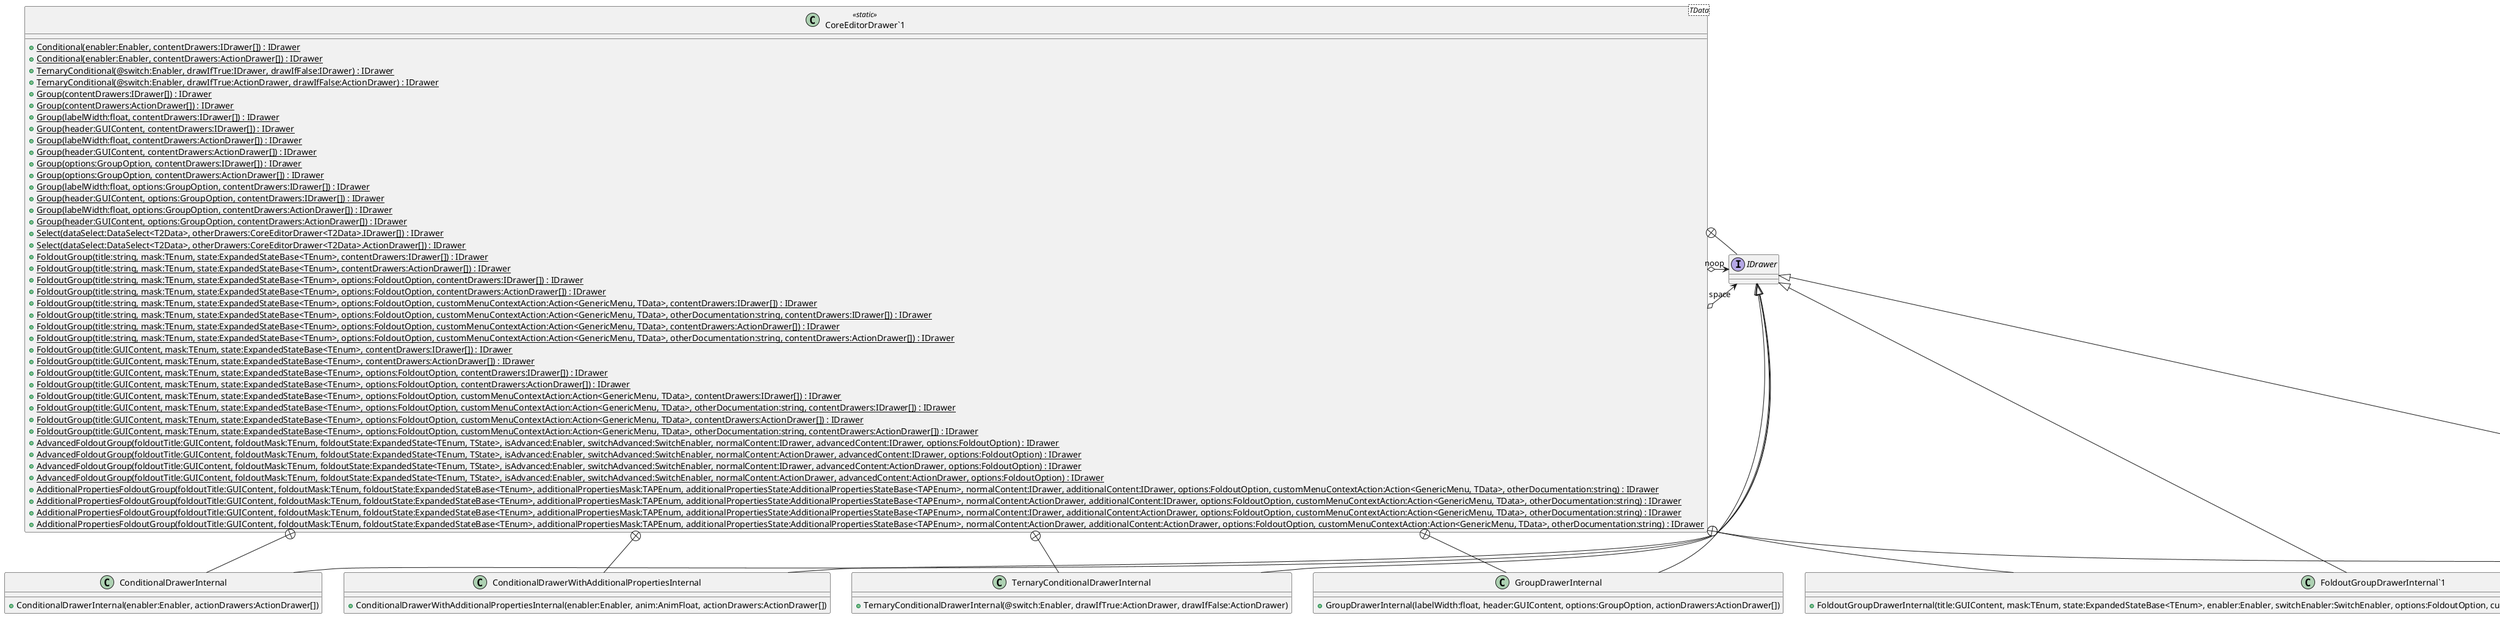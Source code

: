 @startuml
enum FoldoutOption {
    None= 0,
    Indent= 1 << 0,
    Boxed= 1 << 2,
    SubFoldout= 1 << 3,
    NoSpaceAtEnd= 1 << 4,
    TitleHeader= 1 << 5,
}
enum GroupOption {
    None= 0,
    Indent= 1 << 0,
}
class "CoreEditorDrawer`1"<TData> <<static>> {
    + {static} Conditional(enabler:Enabler, contentDrawers:IDrawer[]) : IDrawer
    + {static} Conditional(enabler:Enabler, contentDrawers:ActionDrawer[]) : IDrawer
    + {static} TernaryConditional(@switch:Enabler, drawIfTrue:IDrawer, drawIfFalse:IDrawer) : IDrawer
    + {static} TernaryConditional(@switch:Enabler, drawIfTrue:ActionDrawer, drawIfFalse:ActionDrawer) : IDrawer
    + {static} Group(contentDrawers:IDrawer[]) : IDrawer
    + {static} Group(contentDrawers:ActionDrawer[]) : IDrawer
    + {static} Group(labelWidth:float, contentDrawers:IDrawer[]) : IDrawer
    + {static} Group(header:GUIContent, contentDrawers:IDrawer[]) : IDrawer
    + {static} Group(labelWidth:float, contentDrawers:ActionDrawer[]) : IDrawer
    + {static} Group(header:GUIContent, contentDrawers:ActionDrawer[]) : IDrawer
    + {static} Group(options:GroupOption, contentDrawers:IDrawer[]) : IDrawer
    + {static} Group(options:GroupOption, contentDrawers:ActionDrawer[]) : IDrawer
    + {static} Group(labelWidth:float, options:GroupOption, contentDrawers:IDrawer[]) : IDrawer
    + {static} Group(header:GUIContent, options:GroupOption, contentDrawers:IDrawer[]) : IDrawer
    + {static} Group(labelWidth:float, options:GroupOption, contentDrawers:ActionDrawer[]) : IDrawer
    + {static} Group(header:GUIContent, options:GroupOption, contentDrawers:ActionDrawer[]) : IDrawer
    + {static} Select(dataSelect:DataSelect<T2Data>, otherDrawers:CoreEditorDrawer<T2Data>.IDrawer[]) : IDrawer
    + {static} Select(dataSelect:DataSelect<T2Data>, otherDrawers:CoreEditorDrawer<T2Data>.ActionDrawer[]) : IDrawer
    + {static} FoldoutGroup(title:string, mask:TEnum, state:ExpandedStateBase<TEnum>, contentDrawers:IDrawer[]) : IDrawer
    + {static} FoldoutGroup(title:string, mask:TEnum, state:ExpandedStateBase<TEnum>, contentDrawers:ActionDrawer[]) : IDrawer
    + {static} FoldoutGroup(title:string, mask:TEnum, state:ExpandedStateBase<TEnum>, options:FoldoutOption, contentDrawers:IDrawer[]) : IDrawer
    + {static} FoldoutGroup(title:string, mask:TEnum, state:ExpandedStateBase<TEnum>, options:FoldoutOption, contentDrawers:ActionDrawer[]) : IDrawer
    + {static} FoldoutGroup(title:string, mask:TEnum, state:ExpandedStateBase<TEnum>, options:FoldoutOption, customMenuContextAction:Action<GenericMenu, TData>, contentDrawers:IDrawer[]) : IDrawer
    + {static} FoldoutGroup(title:string, mask:TEnum, state:ExpandedStateBase<TEnum>, options:FoldoutOption, customMenuContextAction:Action<GenericMenu, TData>, otherDocumentation:string, contentDrawers:IDrawer[]) : IDrawer
    + {static} FoldoutGroup(title:string, mask:TEnum, state:ExpandedStateBase<TEnum>, options:FoldoutOption, customMenuContextAction:Action<GenericMenu, TData>, contentDrawers:ActionDrawer[]) : IDrawer
    + {static} FoldoutGroup(title:string, mask:TEnum, state:ExpandedStateBase<TEnum>, options:FoldoutOption, customMenuContextAction:Action<GenericMenu, TData>, otherDocumentation:string, contentDrawers:ActionDrawer[]) : IDrawer
    + {static} FoldoutGroup(title:GUIContent, mask:TEnum, state:ExpandedStateBase<TEnum>, contentDrawers:IDrawer[]) : IDrawer
    + {static} FoldoutGroup(title:GUIContent, mask:TEnum, state:ExpandedStateBase<TEnum>, contentDrawers:ActionDrawer[]) : IDrawer
    + {static} FoldoutGroup(title:GUIContent, mask:TEnum, state:ExpandedStateBase<TEnum>, options:FoldoutOption, contentDrawers:IDrawer[]) : IDrawer
    + {static} FoldoutGroup(title:GUIContent, mask:TEnum, state:ExpandedStateBase<TEnum>, options:FoldoutOption, contentDrawers:ActionDrawer[]) : IDrawer
    + {static} FoldoutGroup(title:GUIContent, mask:TEnum, state:ExpandedStateBase<TEnum>, options:FoldoutOption, customMenuContextAction:Action<GenericMenu, TData>, contentDrawers:IDrawer[]) : IDrawer
    + {static} FoldoutGroup(title:GUIContent, mask:TEnum, state:ExpandedStateBase<TEnum>, options:FoldoutOption, customMenuContextAction:Action<GenericMenu, TData>, otherDocumentation:string, contentDrawers:IDrawer[]) : IDrawer
    + {static} FoldoutGroup(title:GUIContent, mask:TEnum, state:ExpandedStateBase<TEnum>, options:FoldoutOption, customMenuContextAction:Action<GenericMenu, TData>, contentDrawers:ActionDrawer[]) : IDrawer
    + {static} FoldoutGroup(title:GUIContent, mask:TEnum, state:ExpandedStateBase<TEnum>, options:FoldoutOption, customMenuContextAction:Action<GenericMenu, TData>, otherDocumentation:string, contentDrawers:ActionDrawer[]) : IDrawer
    + {static} AdvancedFoldoutGroup(foldoutTitle:GUIContent, foldoutMask:TEnum, foldoutState:ExpandedState<TEnum, TState>, isAdvanced:Enabler, switchAdvanced:SwitchEnabler, normalContent:IDrawer, advancedContent:IDrawer, options:FoldoutOption) : IDrawer
    + {static} AdvancedFoldoutGroup(foldoutTitle:GUIContent, foldoutMask:TEnum, foldoutState:ExpandedState<TEnum, TState>, isAdvanced:Enabler, switchAdvanced:SwitchEnabler, normalContent:ActionDrawer, advancedContent:IDrawer, options:FoldoutOption) : IDrawer
    + {static} AdvancedFoldoutGroup(foldoutTitle:GUIContent, foldoutMask:TEnum, foldoutState:ExpandedState<TEnum, TState>, isAdvanced:Enabler, switchAdvanced:SwitchEnabler, normalContent:IDrawer, advancedContent:ActionDrawer, options:FoldoutOption) : IDrawer
    + {static} AdvancedFoldoutGroup(foldoutTitle:GUIContent, foldoutMask:TEnum, foldoutState:ExpandedState<TEnum, TState>, isAdvanced:Enabler, switchAdvanced:SwitchEnabler, normalContent:ActionDrawer, advancedContent:ActionDrawer, options:FoldoutOption) : IDrawer
    + {static} AdditionalPropertiesFoldoutGroup(foldoutTitle:GUIContent, foldoutMask:TEnum, foldoutState:ExpandedStateBase<TEnum>, additionalPropertiesMask:TAPEnum, additionalPropertiesState:AdditionalPropertiesStateBase<TAPEnum>, normalContent:IDrawer, additionalContent:IDrawer, options:FoldoutOption, customMenuContextAction:Action<GenericMenu, TData>, otherDocumentation:string) : IDrawer
    + {static} AdditionalPropertiesFoldoutGroup(foldoutTitle:GUIContent, foldoutMask:TEnum, foldoutState:ExpandedStateBase<TEnum>, additionalPropertiesMask:TAPEnum, additionalPropertiesState:AdditionalPropertiesStateBase<TAPEnum>, normalContent:ActionDrawer, additionalContent:IDrawer, options:FoldoutOption, customMenuContextAction:Action<GenericMenu, TData>, otherDocumentation:string) : IDrawer
    + {static} AdditionalPropertiesFoldoutGroup(foldoutTitle:GUIContent, foldoutMask:TEnum, foldoutState:ExpandedStateBase<TEnum>, additionalPropertiesMask:TAPEnum, additionalPropertiesState:AdditionalPropertiesStateBase<TAPEnum>, normalContent:IDrawer, additionalContent:ActionDrawer, options:FoldoutOption, customMenuContextAction:Action<GenericMenu, TData>, otherDocumentation:string) : IDrawer
    + {static} AdditionalPropertiesFoldoutGroup(foldoutTitle:GUIContent, foldoutMask:TEnum, foldoutState:ExpandedStateBase<TEnum>, additionalPropertiesMask:TAPEnum, additionalPropertiesState:AdditionalPropertiesStateBase<TAPEnum>, normalContent:ActionDrawer, additionalContent:ActionDrawer, options:FoldoutOption, customMenuContextAction:Action<GenericMenu, TData>, otherDocumentation:string) : IDrawer
}
class CoreEditorDrawersExtensions <<static>> {
    + {static} Draw(drawers:IEnumerable<CoreEditorDrawer<TData>.IDrawer>, data:TData, owner:Editor) : void
}
interface IDrawer {
}
class ConditionalDrawerInternal {
    + ConditionalDrawerInternal(enabler:Enabler, actionDrawers:ActionDrawer[])
}
class ConditionalDrawerWithAdditionalPropertiesInternal {
    + ConditionalDrawerWithAdditionalPropertiesInternal(enabler:Enabler, anim:AnimFloat, actionDrawers:ActionDrawer[])
}
class TernaryConditionalDrawerInternal {
    + TernaryConditionalDrawerInternal(@switch:Enabler, drawIfTrue:ActionDrawer, drawIfFalse:ActionDrawer)
}
class GroupDrawerInternal {
    + GroupDrawerInternal(labelWidth:float, header:GUIContent, options:GroupOption, actionDrawers:ActionDrawer[])
}
class "FoldoutGroupDrawerInternal`1"<TEnum> {
    + FoldoutGroupDrawerInternal(title:GUIContent, mask:TEnum, state:ExpandedStateBase<TEnum>, enabler:Enabler, switchEnabler:SwitchEnabler, options:FoldoutOption, customMenuContextAction:Action<GenericMenu, TData>, otherDocumentation:string, actionDrawers:ActionDrawer[])
}
class "SelectDrawerInternal`1"<T2Data> {
    + SelectDrawerInternal(dataSelect:DataSelect<T2Data>, otherDrawers:CoreEditorDrawer<T2Data>.ActionDrawer[])
}
"CoreEditorDrawer`1" o-> "space" IDrawer
"CoreEditorDrawer`1" o-> "noop" IDrawer
"CoreEditorDrawer`1" +-- IDrawer
"CoreEditorDrawer`1" +-- ConditionalDrawerInternal
IDrawer <|-- ConditionalDrawerInternal
"CoreEditorDrawer`1" +-- ConditionalDrawerWithAdditionalPropertiesInternal
IDrawer <|-- ConditionalDrawerWithAdditionalPropertiesInternal
"CoreEditorDrawer`1" +-- TernaryConditionalDrawerInternal
IDrawer <|-- TernaryConditionalDrawerInternal
"CoreEditorDrawer`1" +-- GroupDrawerInternal
IDrawer <|-- GroupDrawerInternal
"CoreEditorDrawer`1" +-- "FoldoutGroupDrawerInternal`1"
IDrawer <|-- "FoldoutGroupDrawerInternal`1"
"CoreEditorDrawer`1" +-- "SelectDrawerInternal`1"
IDrawer <|-- "SelectDrawerInternal`1"
@enduml
